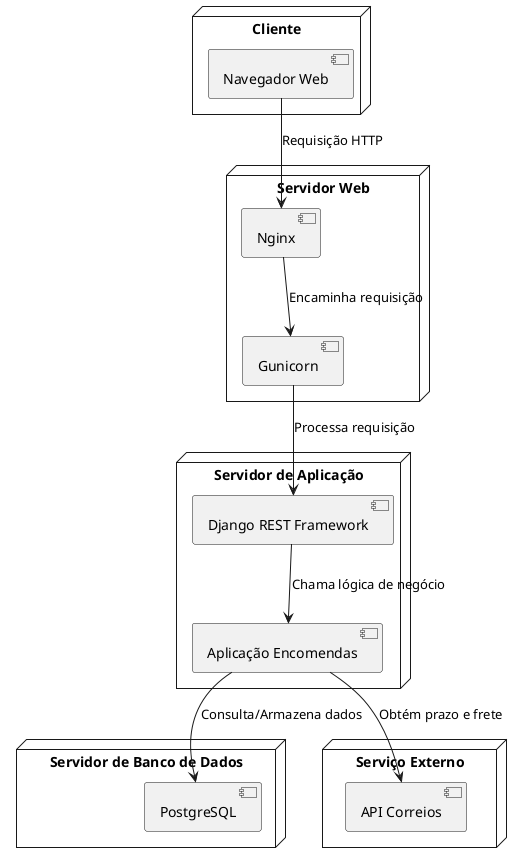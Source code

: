 @startuml "Diagrama de Implantação - Sistema de Encomendas"

node "Cliente" {
    [Navegador Web] 
}

node "Servidor Web" {
    [Nginx] 
    [Gunicorn] 
}

node "Servidor de Aplicação" {
    [Django REST Framework] 
    [Aplicação Encomendas]
}

node "Servidor de Banco de Dados" {
    [PostgreSQL]
}

node "Serviço Externo" {
    [API Correios] 
}

[Navegador Web] --> [Nginx] : Requisição HTTP
[Nginx] --> [Gunicorn] : Encaminha requisição
[Gunicorn] --> [Django REST Framework] : Processa requisição
[Django REST Framework] --> [Aplicação Encomendas] : Chama lógica de negócio
[Aplicação Encomendas] --> [PostgreSQL] : Consulta/Armazena dados
[Aplicação Encomendas] --> [API Correios] : Obtém prazo e frete

@enduml
